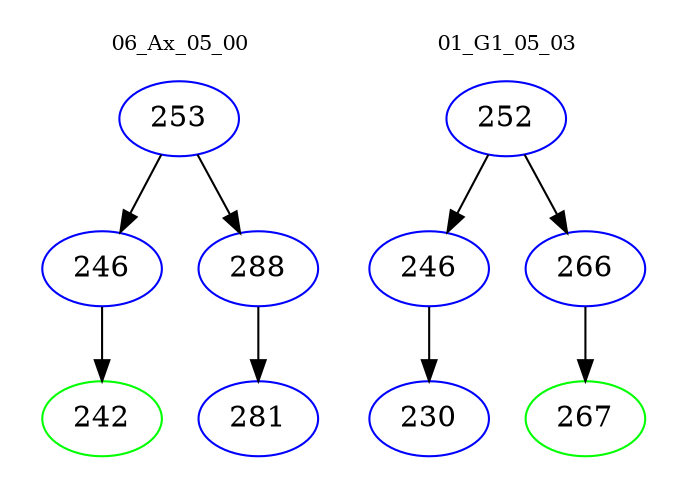 digraph{
subgraph cluster_0 {
color = white
label = "06_Ax_05_00";
fontsize=10;
T0_253 [label="253", color="blue"]
T0_253 -> T0_246 [color="black"]
T0_246 [label="246", color="blue"]
T0_246 -> T0_242 [color="black"]
T0_242 [label="242", color="green"]
T0_253 -> T0_288 [color="black"]
T0_288 [label="288", color="blue"]
T0_288 -> T0_281 [color="black"]
T0_281 [label="281", color="blue"]
}
subgraph cluster_1 {
color = white
label = "01_G1_05_03";
fontsize=10;
T1_252 [label="252", color="blue"]
T1_252 -> T1_246 [color="black"]
T1_246 [label="246", color="blue"]
T1_246 -> T1_230 [color="black"]
T1_230 [label="230", color="blue"]
T1_252 -> T1_266 [color="black"]
T1_266 [label="266", color="blue"]
T1_266 -> T1_267 [color="black"]
T1_267 [label="267", color="green"]
}
}
